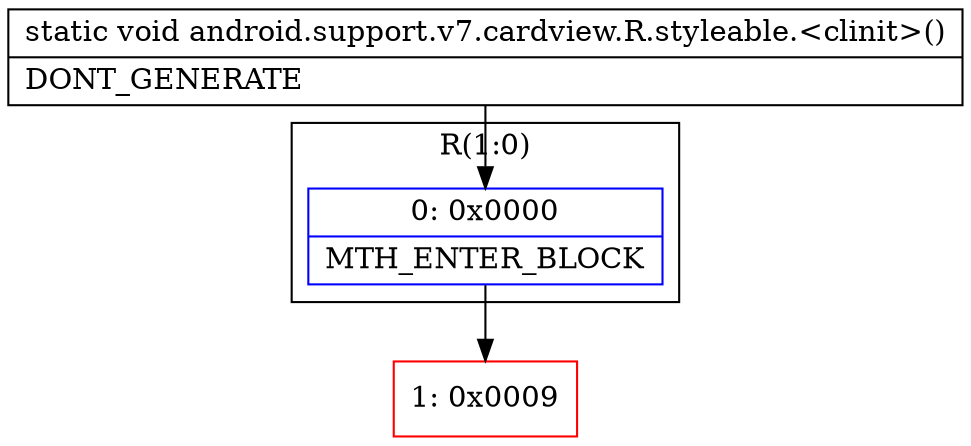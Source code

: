 digraph "CFG forandroid.support.v7.cardview.R.styleable.\<clinit\>()V" {
subgraph cluster_Region_1930099885 {
label = "R(1:0)";
node [shape=record,color=blue];
Node_0 [shape=record,label="{0\:\ 0x0000|MTH_ENTER_BLOCK\l}"];
}
Node_1 [shape=record,color=red,label="{1\:\ 0x0009}"];
MethodNode[shape=record,label="{static void android.support.v7.cardview.R.styleable.\<clinit\>()  | DONT_GENERATE\l}"];
MethodNode -> Node_0;
Node_0 -> Node_1;
}


